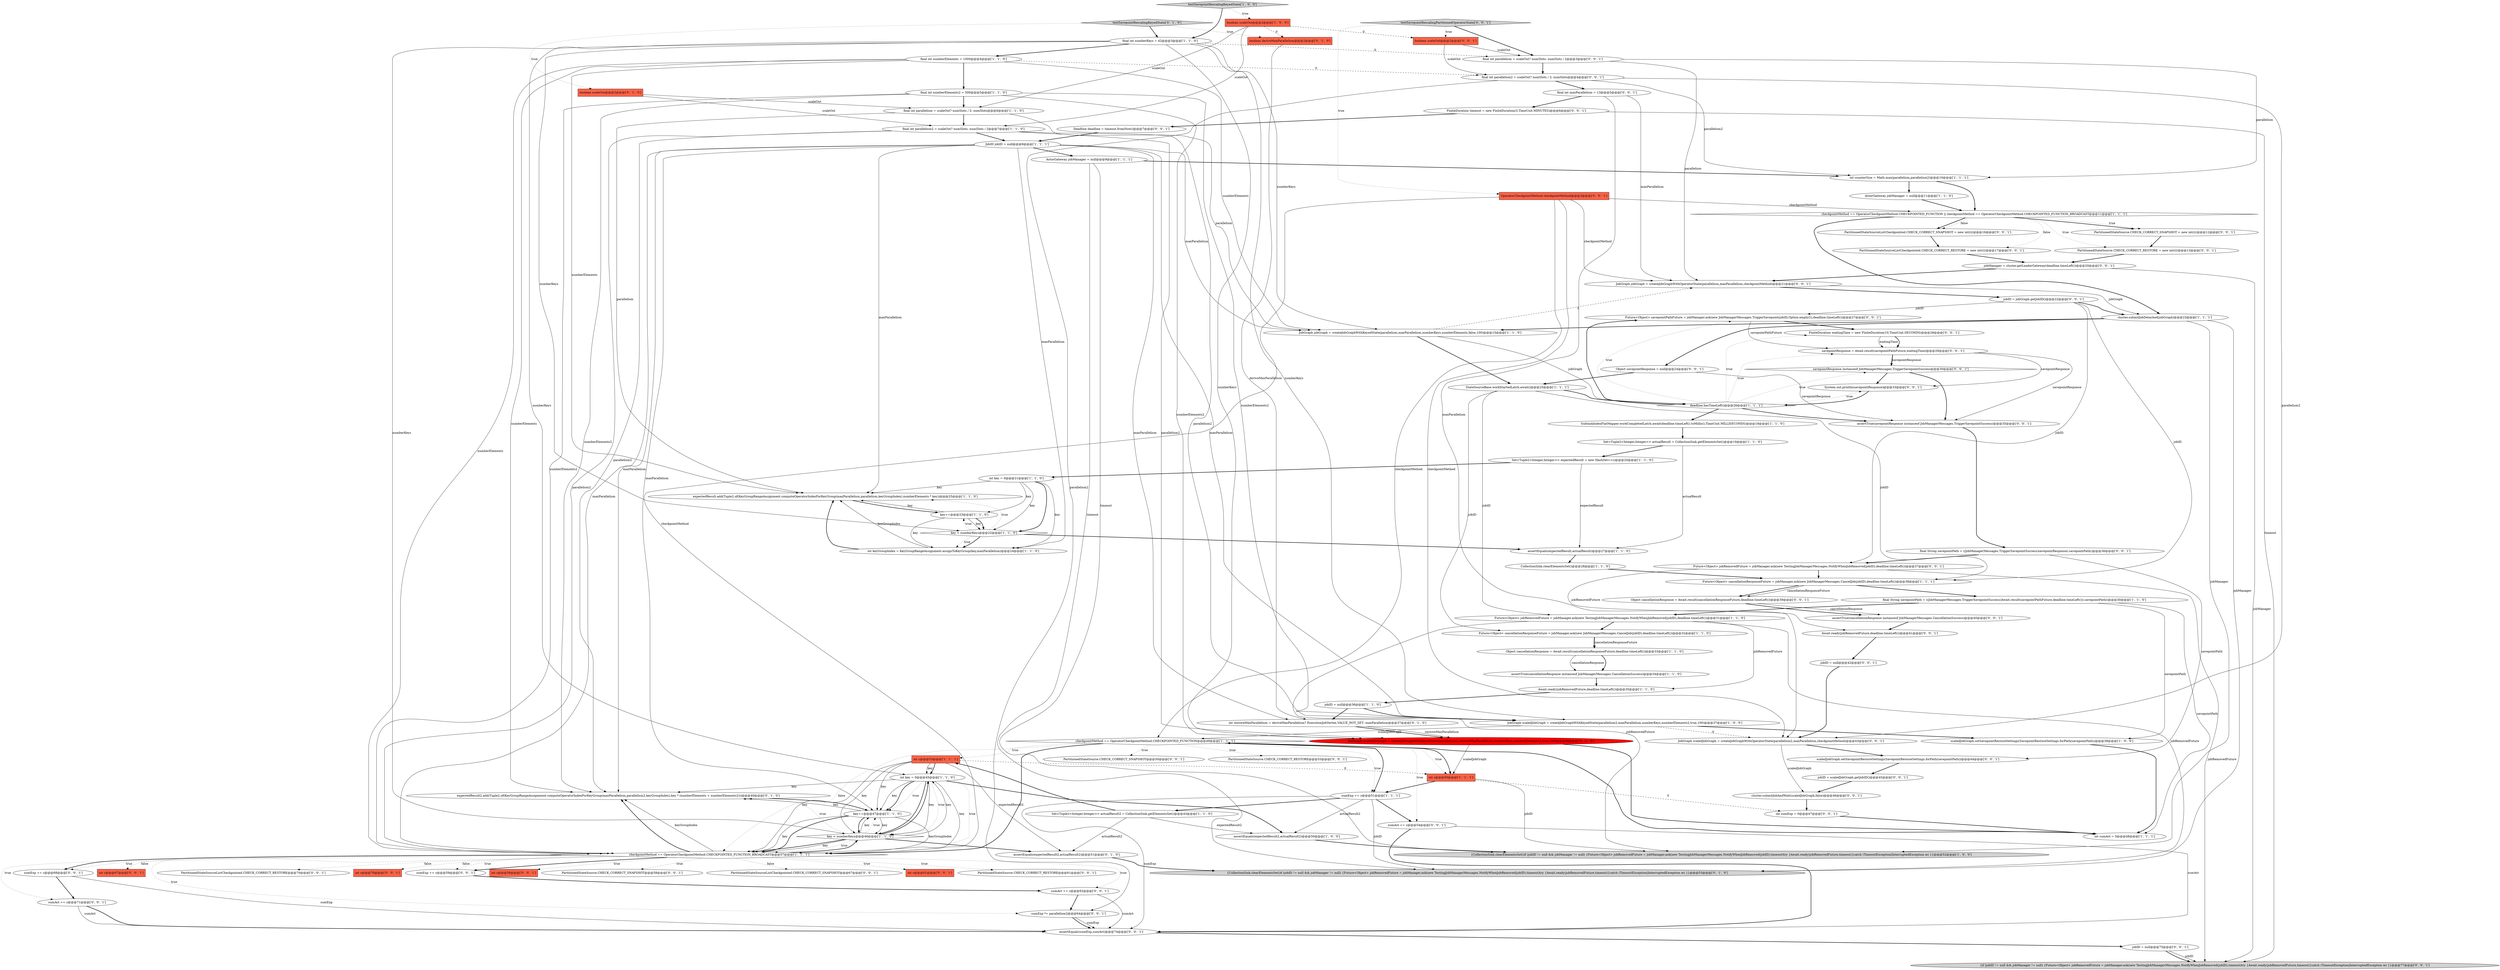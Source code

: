 digraph {
75 [style = filled, label = "PartitionedStateSource.CHECK_CORRECT_RESTORE@@@53@@@['0', '0', '1']", fillcolor = white, shape = ellipse image = "AAA0AAABBB3BBB"];
66 [style = filled, label = "PartitionedStateSourceListCheckpointed.CHECK_CORRECT_SNAPSHOT = new int((((@@@16@@@['0', '0', '1']", fillcolor = white, shape = ellipse image = "AAA0AAABBB3BBB"];
84 [style = filled, label = "int c@@@70@@@['0', '0', '1']", fillcolor = tomato, shape = box image = "AAA0AAABBB3BBB"];
74 [style = filled, label = "FiniteDuration waitingTime = new FiniteDuration(10,TimeUnit.SECONDS)@@@28@@@['0', '0', '1']", fillcolor = white, shape = ellipse image = "AAA0AAABBB3BBB"];
59 [style = filled, label = "sumExp += c@@@68@@@['0', '0', '1']", fillcolor = white, shape = ellipse image = "AAA0AAABBB3BBB"];
41 [style = filled, label = "deadline.hasTimeLeft()@@@26@@@['1', '1', '1']", fillcolor = white, shape = diamond image = "AAA0AAABBB1BBB"];
5 [style = filled, label = "JobGraph scaledJobGraph = createJobGraphWithKeyedState(parallelism2,maxParallelism,numberKeys,numberElements2,true,100)@@@37@@@['1', '0', '0']", fillcolor = white, shape = ellipse image = "AAA0AAABBB1BBB"];
13 [style = filled, label = "int key = 0@@@45@@@['1', '1', '0']", fillcolor = white, shape = ellipse image = "AAA0AAABBB1BBB"];
95 [style = filled, label = "jobID = null@@@42@@@['0', '0', '1']", fillcolor = white, shape = ellipse image = "AAA0AAABBB3BBB"];
79 [style = filled, label = "Object cancellationResponse = Await.result(cancellationResponseFuture,deadline.timeLeft())@@@39@@@['0', '0', '1']", fillcolor = white, shape = ellipse image = "AAA0AAABBB3BBB"];
48 [style = filled, label = "testSavepointRescalingKeyedState['0', '1', '0']", fillcolor = lightgray, shape = diamond image = "AAA0AAABBB2BBB"];
6 [style = filled, label = "{CollectionSink.clearElementsSet()if (jobID != null && jobManager != null) {Future<Object> jobRemovedFuture = jobManager.ask(new TestingJobManagerMessages.NotifyWhenJobRemoved(jobID),timeout)try {Await.ready(jobRemovedFuture,timeout)}catch (TimeoutException|InterruptedException ie) }}@@@52@@@['1', '0', '0']", fillcolor = lightgray, shape = ellipse image = "AAA0AAABBB1BBB"];
64 [style = filled, label = "jobID = scaledJobGraph.getJobID()@@@45@@@['0', '0', '1']", fillcolor = white, shape = ellipse image = "AAA0AAABBB3BBB"];
23 [style = filled, label = "jobID = null@@@36@@@['1', '1', '0']", fillcolor = white, shape = ellipse image = "AAA0AAABBB1BBB"];
53 [style = filled, label = "expectedResult2.add(Tuple2.of(KeyGroupRangeAssignment.computeOperatorIndexForKeyGroup(maxParallelism,parallelism2,keyGroupIndex),key * (numberElements + numberElements2)))@@@49@@@['0', '1', '0']", fillcolor = white, shape = ellipse image = "AAA0AAABBB2BBB"];
16 [style = filled, label = "expectedResult.add(Tuple2.of(KeyGroupRangeAssignment.computeOperatorIndexForKeyGroup(maxParallelism,parallelism,keyGroupIndex),numberElements * key))@@@25@@@['1', '1', '0']", fillcolor = white, shape = ellipse image = "AAA0AAABBB1BBB"];
83 [style = filled, label = "jobManager = cluster.getLeaderGateway(deadline.timeLeft())@@@20@@@['0', '0', '1']", fillcolor = white, shape = ellipse image = "AAA0AAABBB3BBB"];
105 [style = filled, label = "PartitionedStateSource.CHECK_CORRECT_RESTORE = new int((((@@@13@@@['0', '0', '1']", fillcolor = white, shape = ellipse image = "AAA0AAABBB3BBB"];
85 [style = filled, label = "OperatorCheckpointMethod checkpointMethod@@@2@@@['0', '0', '1']", fillcolor = tomato, shape = box image = "AAA0AAABBB3BBB"];
42 [style = filled, label = "Future<Object> jobRemovedFuture = jobManager.ask(new TestingJobManagerMessages.NotifyWhenJobRemoved(jobID),deadline.timeLeft())@@@31@@@['1', '1', '0']", fillcolor = white, shape = ellipse image = "AAA0AAABBB1BBB"];
63 [style = filled, label = "int c@@@58@@@['0', '0', '1']", fillcolor = tomato, shape = box image = "AAA0AAABBB3BBB"];
107 [style = filled, label = "PartitionedStateSource.CHECK_CORRECT_SNAPSHOT@@@58@@@['0', '0', '1']", fillcolor = white, shape = ellipse image = "AAA0AAABBB3BBB"];
54 [style = filled, label = "boolean deriveMaxParallelism@@@2@@@['0', '1', '0']", fillcolor = tomato, shape = box image = "AAA1AAABBB2BBB"];
58 [style = filled, label = "PartitionedStateSourceListCheckpointed.CHECK_CORRECT_SNAPSHOT@@@67@@@['0', '0', '1']", fillcolor = white, shape = ellipse image = "AAA0AAABBB3BBB"];
96 [style = filled, label = "int c@@@61@@@['0', '0', '1']", fillcolor = tomato, shape = box image = "AAA0AAABBB3BBB"];
93 [style = filled, label = "{if (jobID != null && jobManager != null) {Future<Object> jobRemovedFuture = jobManager.ask(new TestingJobManagerMessages.NotifyWhenJobRemoved(jobID),timeout)try {Await.ready(jobRemovedFuture,timeout)}catch (TimeoutException|InterruptedException ie) }}@@@77@@@['0', '0', '1']", fillcolor = lightgray, shape = ellipse image = "AAA0AAABBB3BBB"];
52 [style = filled, label = "boolean scaleOut@@@2@@@['0', '1', '0']", fillcolor = tomato, shape = box image = "AAA0AAABBB2BBB"];
70 [style = filled, label = "assertEquals(sumExp,sumAct)@@@74@@@['0', '0', '1']", fillcolor = white, shape = ellipse image = "AAA0AAABBB3BBB"];
34 [style = filled, label = "final int numberElements2 = 500@@@5@@@['1', '1', '0']", fillcolor = white, shape = ellipse image = "AAA0AAABBB1BBB"];
32 [style = filled, label = "SubtaskIndexFlatMapper.workCompletedLatch.await(deadline.timeLeft().toMillis(),TimeUnit.MILLISECONDS)@@@18@@@['1', '1', '0']", fillcolor = white, shape = ellipse image = "AAA0AAABBB1BBB"];
103 [style = filled, label = "PartitionedStateSource.CHECK_CORRECT_RESTORE@@@61@@@['0', '0', '1']", fillcolor = white, shape = ellipse image = "AAA0AAABBB3BBB"];
40 [style = filled, label = "ActorGateway jobManager = null@@@9@@@['1', '1', '1']", fillcolor = white, shape = ellipse image = "AAA0AAABBB1BBB"];
49 [style = filled, label = "JobGraph scaledJobGraph = createJobGraphWithKeyedState(parallelism2,restoreMaxParallelism,numberKeys,numberElements2,true,100)@@@38@@@['0', '1', '0']", fillcolor = red, shape = ellipse image = "AAA1AAABBB2BBB"];
10 [style = filled, label = "CollectionSink.clearElementsSet()@@@28@@@['1', '1', '0']", fillcolor = white, shape = ellipse image = "AAA0AAABBB1BBB"];
91 [style = filled, label = "sumAct += c@@@54@@@['0', '0', '1']", fillcolor = white, shape = ellipse image = "AAA0AAABBB3BBB"];
100 [style = filled, label = "boolean scaleOut@@@2@@@['0', '0', '1']", fillcolor = tomato, shape = box image = "AAA0AAABBB3BBB"];
61 [style = filled, label = "jobID = jobGraph.getJobID()@@@22@@@['0', '0', '1']", fillcolor = white, shape = ellipse image = "AAA0AAABBB3BBB"];
50 [style = filled, label = "assertEquals(expectedResult2,actualResult2)@@@51@@@['0', '1', '0']", fillcolor = white, shape = ellipse image = "AAA0AAABBB2BBB"];
89 [style = filled, label = "savepointResponse instanceof JobManagerMessages.TriggerSavepointSuccess@@@30@@@['0', '0', '1']", fillcolor = white, shape = diamond image = "AAA0AAABBB3BBB"];
82 [style = filled, label = "testSavepointRescalingPartitionedOperatorState['0', '0', '1']", fillcolor = lightgray, shape = diamond image = "AAA0AAABBB3BBB"];
36 [style = filled, label = "key++@@@23@@@['1', '1', '0']", fillcolor = white, shape = ellipse image = "AAA0AAABBB1BBB"];
60 [style = filled, label = "Deadline deadline = timeout.fromNow()@@@7@@@['0', '0', '1']", fillcolor = white, shape = ellipse image = "AAA0AAABBB3BBB"];
94 [style = filled, label = "final String savepointPath = ((JobManagerMessages.TriggerSavepointSuccess)savepointResponse).savepointPath()@@@36@@@['0', '0', '1']", fillcolor = white, shape = ellipse image = "AAA0AAABBB3BBB"];
88 [style = filled, label = "scaledJobGraph.setSavepointRestoreSettings(SavepointRestoreSettings.forPath(savepointPath))@@@44@@@['0', '0', '1']", fillcolor = white, shape = ellipse image = "AAA0AAABBB3BBB"];
35 [style = filled, label = "checkpointMethod == OperatorCheckpointMethod.CHECKPOINTED_FUNCTION || checkpointMethod == OperatorCheckpointMethod.CHECKPOINTED_FUNCTION_BROADCAST@@@11@@@['1', '1', '1']", fillcolor = white, shape = diamond image = "AAA0AAABBB1BBB"];
14 [style = filled, label = "int counterSize = Math.max(parallelism,parallelism2)@@@10@@@['1', '1', '1']", fillcolor = white, shape = ellipse image = "AAA0AAABBB1BBB"];
86 [style = filled, label = "final int parallelism2 = scaleOut? numSlots / 2: numSlots@@@4@@@['0', '0', '1']", fillcolor = white, shape = ellipse image = "AAA0AAABBB3BBB"];
47 [style = filled, label = "JobID jobID = null@@@8@@@['1', '1', '1']", fillcolor = white, shape = ellipse image = "AAA0AAABBB1BBB"];
67 [style = filled, label = "sumExp *= parallelism2@@@64@@@['0', '0', '1']", fillcolor = white, shape = ellipse image = "AAA0AAABBB3BBB"];
97 [style = filled, label = "Future<Object> jobRemovedFuture = jobManager.ask(new TestingJobManagerMessages.NotifyWhenJobRemoved(jobID),deadline.timeLeft())@@@37@@@['0', '0', '1']", fillcolor = white, shape = ellipse image = "AAA0AAABBB3BBB"];
28 [style = filled, label = "int c@@@53@@@['1', '1', '1']", fillcolor = tomato, shape = box image = "AAA0AAABBB1BBB"];
31 [style = filled, label = "sumExp += c@@@51@@@['1', '1', '1']", fillcolor = white, shape = ellipse image = "AAA0AAABBB1BBB"];
9 [style = filled, label = "StateSourceBase.workStartedLatch.await()@@@25@@@['1', '1', '1']", fillcolor = white, shape = ellipse image = "AAA0AAABBB1BBB"];
4 [style = filled, label = "assertEquals(expectedResult,actualResult)@@@27@@@['1', '1', '0']", fillcolor = white, shape = ellipse image = "AAA0AAABBB1BBB"];
1 [style = filled, label = "assertEquals(expectedResult2,actualResult2)@@@50@@@['1', '0', '0']", fillcolor = white, shape = ellipse image = "AAA0AAABBB1BBB"];
29 [style = filled, label = "boolean scaleOut@@@2@@@['1', '0', '0']", fillcolor = tomato, shape = box image = "AAA1AAABBB1BBB"];
39 [style = filled, label = "int c@@@50@@@['1', '1', '1']", fillcolor = tomato, shape = box image = "AAA0AAABBB1BBB"];
2 [style = filled, label = "final int numberKeys = 42@@@3@@@['1', '1', '0']", fillcolor = white, shape = ellipse image = "AAA0AAABBB1BBB"];
11 [style = filled, label = "Set<Tuple2<Integer,Integer>> expectedResult = new HashSet<>()@@@20@@@['1', '1', '0']", fillcolor = white, shape = ellipse image = "AAA0AAABBB1BBB"];
17 [style = filled, label = "Set<Tuple2<Integer,Integer>> actualResult2 = CollectionSink.getElementsSet()@@@43@@@['1', '1', '0']", fillcolor = white, shape = ellipse image = "AAA0AAABBB1BBB"];
15 [style = filled, label = "Future<Object> cancellationResponseFuture = jobManager.ask(new JobManagerMessages.CancelJob(jobID),deadline.timeLeft())@@@32@@@['1', '1', '0']", fillcolor = white, shape = ellipse image = "AAA0AAABBB1BBB"];
27 [style = filled, label = "final int numberElements = 1000@@@4@@@['1', '1', '0']", fillcolor = white, shape = ellipse image = "AAA0AAABBB1BBB"];
106 [style = filled, label = "savepointResponse = Await.result(savepointPathFuture,waitingTime)@@@29@@@['0', '0', '1']", fillcolor = white, shape = ellipse image = "AAA0AAABBB3BBB"];
104 [style = filled, label = "JobGraph jobGraph = createJobGraphWithOperatorState(parallelism,maxParallelism,checkpointMethod)@@@21@@@['0', '0', '1']", fillcolor = white, shape = ellipse image = "AAA0AAABBB3BBB"];
12 [style = filled, label = "final int parallelism2 = scaleOut? numSlots: numSlots / 2@@@7@@@['1', '1', '0']", fillcolor = white, shape = ellipse image = "AAA0AAABBB1BBB"];
90 [style = filled, label = "cluster.submitJobAndWait(scaledJobGraph,false)@@@46@@@['0', '0', '1']", fillcolor = white, shape = ellipse image = "AAA0AAABBB3BBB"];
76 [style = filled, label = "int c@@@67@@@['0', '0', '1']", fillcolor = tomato, shape = box image = "AAA0AAABBB3BBB"];
101 [style = filled, label = "FiniteDuration timeout = new FiniteDuration(3,TimeUnit.MINUTES)@@@6@@@['0', '0', '1']", fillcolor = white, shape = ellipse image = "AAA0AAABBB3BBB"];
24 [style = filled, label = "testSavepointRescalingKeyedState['1', '0', '0']", fillcolor = lightgray, shape = diamond image = "AAA0AAABBB1BBB"];
8 [style = filled, label = "Object cancellationResponse = Await.result(cancellationResponseFuture,deadline.timeLeft())@@@33@@@['1', '1', '0']", fillcolor = white, shape = ellipse image = "AAA0AAABBB1BBB"];
65 [style = filled, label = "Await.ready(jobRemovedFuture,deadline.timeLeft())@@@41@@@['0', '0', '1']", fillcolor = white, shape = ellipse image = "AAA0AAABBB3BBB"];
33 [style = filled, label = "checkpointMethod == OperatorCheckpointMethod.CHECKPOINTED_FUNCTION_BROADCAST@@@57@@@['1', '1', '1']", fillcolor = white, shape = diamond image = "AAA0AAABBB1BBB"];
78 [style = filled, label = "System.out.println(savepointResponse)@@@33@@@['0', '0', '1']", fillcolor = white, shape = ellipse image = "AAA0AAABBB3BBB"];
87 [style = filled, label = "jobID = null@@@75@@@['0', '0', '1']", fillcolor = white, shape = ellipse image = "AAA0AAABBB3BBB"];
44 [style = filled, label = "Future<Object> cancellationResponseFuture = jobManager.ask(new JobManagerMessages.CancelJob(jobID),deadline.timeLeft())@@@38@@@['1', '1', '1']", fillcolor = white, shape = ellipse image = "AAA0AAABBB1BBB"];
43 [style = filled, label = "checkpointMethod == OperatorCheckpointMethod.CHECKPOINTED_FUNCTION@@@49@@@['1', '1', '1']", fillcolor = white, shape = diamond image = "AAA0AAABBB1BBB"];
46 [style = filled, label = "int sumAct = 0@@@48@@@['1', '1', '1']", fillcolor = white, shape = ellipse image = "AAA0AAABBB1BBB"];
92 [style = filled, label = "sumAct += c@@@62@@@['0', '0', '1']", fillcolor = white, shape = ellipse image = "AAA0AAABBB3BBB"];
72 [style = filled, label = "assertTrue(savepointResponse instanceof JobManagerMessages.TriggerSavepointSuccess)@@@35@@@['0', '0', '1']", fillcolor = white, shape = ellipse image = "AAA0AAABBB3BBB"];
80 [style = filled, label = "assertTrue(cancellationResponse instanceof JobManagerMessages.CancellationSuccess)@@@40@@@['0', '0', '1']", fillcolor = white, shape = ellipse image = "AAA0AAABBB3BBB"];
57 [style = filled, label = "final int parallelism = scaleOut? numSlots: numSlots / 2@@@3@@@['0', '0', '1']", fillcolor = white, shape = ellipse image = "AAA0AAABBB3BBB"];
81 [style = filled, label = "PartitionedStateSource.CHECK_CORRECT_SNAPSHOT = new int((((@@@12@@@['0', '0', '1']", fillcolor = white, shape = ellipse image = "AAA0AAABBB3BBB"];
20 [style = filled, label = "Set<Tuple2<Integer,Integer>> actualResult = CollectionSink.getElementsSet()@@@19@@@['1', '1', '0']", fillcolor = white, shape = ellipse image = "AAA0AAABBB1BBB"];
56 [style = filled, label = "final int maxParallelism = 13@@@5@@@['0', '0', '1']", fillcolor = white, shape = ellipse image = "AAA0AAABBB3BBB"];
102 [style = filled, label = "sumAct += c@@@71@@@['0', '0', '1']", fillcolor = white, shape = ellipse image = "AAA0AAABBB3BBB"];
69 [style = filled, label = "PartitionedStateSourceListCheckpointed.CHECK_CORRECT_RESTORE@@@70@@@['0', '0', '1']", fillcolor = white, shape = ellipse image = "AAA0AAABBB3BBB"];
25 [style = filled, label = "Await.ready(jobRemovedFuture,deadline.timeLeft())@@@35@@@['1', '1', '0']", fillcolor = white, shape = ellipse image = "AAA0AAABBB1BBB"];
30 [style = filled, label = "key < numberKeys@@@46@@@['1', '1', '0']", fillcolor = white, shape = diamond image = "AAA0AAABBB1BBB"];
68 [style = filled, label = "JobGraph scaledJobGraph = createJobGraphWithOperatorState(parallelism2,maxParallelism,checkpointMethod)@@@43@@@['0', '0', '1']", fillcolor = white, shape = ellipse image = "AAA0AAABBB3BBB"];
37 [style = filled, label = "int keyGroupIndex = KeyGroupRangeAssignment.assignToKeyGroup(key,maxParallelism)@@@24@@@['1', '1', '0']", fillcolor = white, shape = ellipse image = "AAA0AAABBB1BBB"];
7 [style = filled, label = "ActorGateway jobManager = null@@@11@@@['1', '1', '0']", fillcolor = white, shape = ellipse image = "AAA0AAABBB1BBB"];
77 [style = filled, label = "PartitionedStateSourceListCheckpointed.CHECK_CORRECT_RESTORE = new int((((@@@17@@@['0', '0', '1']", fillcolor = white, shape = ellipse image = "AAA0AAABBB3BBB"];
99 [style = filled, label = "int sumExp = 0@@@47@@@['0', '0', '1']", fillcolor = white, shape = ellipse image = "AAA0AAABBB3BBB"];
21 [style = filled, label = "key < numberKeys@@@22@@@['1', '1', '0']", fillcolor = white, shape = diamond image = "AAA0AAABBB1BBB"];
45 [style = filled, label = "key++@@@47@@@['1', '1', '0']", fillcolor = white, shape = ellipse image = "AAA0AAABBB1BBB"];
55 [style = filled, label = "int restoreMaxParallelism = deriveMaxParallelism? ExecutionJobVertex.VALUE_NOT_SET: maxParallelism@@@37@@@['0', '1', '0']", fillcolor = white, shape = ellipse image = "AAA0AAABBB2BBB"];
71 [style = filled, label = "Future<Object> savepointPathFuture = jobManager.ask(new JobManagerMessages.TriggerSavepoint(jobID,Option.empty()),deadline.timeLeft())@@@27@@@['0', '0', '1']", fillcolor = white, shape = ellipse image = "AAA0AAABBB3BBB"];
3 [style = filled, label = "int key = 0@@@21@@@['1', '1', '0']", fillcolor = white, shape = ellipse image = "AAA0AAABBB1BBB"];
51 [style = filled, label = "{CollectionSink.clearElementsSet()if (jobID != null && jobManager != null) {Future<Object> jobRemovedFuture = jobManager.ask(new TestingJobManagerMessages.NotifyWhenJobRemoved(jobID),timeout)try {Await.ready(jobRemovedFuture,timeout)}catch (TimeoutException|InterruptedException ie) }}@@@53@@@['0', '1', '0']", fillcolor = lightgray, shape = ellipse image = "AAA0AAABBB2BBB"];
19 [style = filled, label = "scaledJobGraph.setSavepointRestoreSettings(SavepointRestoreSettings.forPath(savepointPath))@@@38@@@['1', '0', '0']", fillcolor = white, shape = ellipse image = "AAA0AAABBB1BBB"];
38 [style = filled, label = "JobGraph jobGraph = createJobGraphWithKeyedState(parallelism,maxParallelism,numberKeys,numberElements,false,100)@@@15@@@['1', '1', '0']", fillcolor = white, shape = ellipse image = "AAA0AAABBB1BBB"];
18 [style = filled, label = "final String savepointPath = ((JobManagerMessages.TriggerSavepointSuccess)Await.result(savepointPathFuture,deadline.timeLeft())).savepointPath()@@@30@@@['1', '1', '0']", fillcolor = white, shape = ellipse image = "AAA0AAABBB1BBB"];
22 [style = filled, label = "assertTrue(cancellationResponse instanceof JobManagerMessages.CancellationSuccess)@@@34@@@['1', '1', '0']", fillcolor = white, shape = ellipse image = "AAA0AAABBB1BBB"];
62 [style = filled, label = "PartitionedStateSource.CHECK_CORRECT_SNAPSHOT@@@50@@@['0', '0', '1']", fillcolor = white, shape = ellipse image = "AAA0AAABBB3BBB"];
0 [style = filled, label = "final int parallelism = scaleOut? numSlots / 2: numSlots@@@6@@@['1', '1', '0']", fillcolor = white, shape = ellipse image = "AAA0AAABBB1BBB"];
73 [style = filled, label = "sumExp += c@@@59@@@['0', '0', '1']", fillcolor = white, shape = ellipse image = "AAA0AAABBB3BBB"];
26 [style = filled, label = "cluster.submitJobDetached(jobGraph)@@@23@@@['1', '1', '1']", fillcolor = white, shape = ellipse image = "AAA0AAABBB1BBB"];
98 [style = filled, label = "Object savepointResponse = null@@@24@@@['0', '0', '1']", fillcolor = white, shape = ellipse image = "AAA0AAABBB3BBB"];
5->43 [style = solid, label="scaledJobGraph"];
39->6 [style = solid, label="jobID"];
33->67 [style = dotted, label="true"];
43->62 [style = dotted, label="true"];
30->13 [style = bold, label=""];
106->72 [style = solid, label="savepointResponse"];
52->12 [style = solid, label="scaleOut"];
79->80 [style = solid, label="cancellationResponse"];
14->35 [style = bold, label=""];
102->70 [style = bold, label=""];
90->99 [style = bold, label=""];
55->49 [style = bold, label=""];
52->0 [style = solid, label="scaleOut"];
97->93 [style = solid, label="jobRemovedFuture"];
7->35 [style = bold, label=""];
45->33 [style = bold, label=""];
31->91 [style = bold, label=""];
43->75 [style = dotted, label="true"];
28->39 [style = dashed, label="0"];
98->9 [style = bold, label=""];
12->53 [style = solid, label="parallelism2"];
49->39 [style = solid, label="scaledJobGraph"];
27->38 [style = solid, label="numberElements"];
45->30 [style = bold, label=""];
13->1 [style = bold, label=""];
47->45 [style = solid, label="maxParallelism"];
34->5 [style = solid, label="numberElements2"];
14->7 [style = bold, label=""];
33->92 [style = dotted, label="true"];
13->30 [style = solid, label="key"];
12->47 [style = bold, label=""];
78->41 [style = bold, label=""];
72->94 [style = bold, label=""];
42->51 [style = solid, label="jobRemovedFuture"];
57->86 [style = bold, label=""];
60->47 [style = bold, label=""];
43->39 [style = dotted, label="true"];
47->55 [style = solid, label="maxParallelism"];
85->43 [style = solid, label="checkpointMethod"];
18->19 [style = solid, label="savepointPath"];
39->31 [style = bold, label=""];
71->74 [style = bold, label=""];
40->6 [style = solid, label="timeout"];
106->78 [style = solid, label="savepointResponse"];
74->106 [style = bold, label=""];
99->46 [style = bold, label=""];
29->12 [style = solid, label="scaleOut"];
56->104 [style = solid, label="maxParallelism"];
13->45 [style = bold, label=""];
94->88 [style = solid, label="savepointPath"];
47->33 [style = solid, label="maxParallelism"];
21->37 [style = dotted, label="true"];
47->37 [style = solid, label="maxParallelism"];
44->18 [style = bold, label=""];
33->84 [style = dotted, label="false"];
44->79 [style = bold, label=""];
32->20 [style = bold, label=""];
35->105 [style = dotted, label="true"];
45->30 [style = solid, label="key"];
98->72 [style = solid, label="savepointResponse"];
59->70 [style = solid, label="sumExp"];
42->15 [style = bold, label=""];
48->54 [style = dotted, label="true"];
30->33 [style = dotted, label="true"];
89->72 [style = bold, label=""];
22->25 [style = bold, label=""];
86->56 [style = bold, label=""];
41->32 [style = bold, label=""];
61->26 [style = bold, label=""];
35->66 [style = bold, label=""];
48->2 [style = bold, label=""];
28->45 [style = solid, label="key"];
82->100 [style = dotted, label="true"];
29->0 [style = solid, label="scaleOut"];
36->16 [style = solid, label="key"];
17->1 [style = solid, label="expectedResult2"];
42->25 [style = solid, label="jobRemovedFuture"];
26->51 [style = solid, label="jobManager"];
105->83 [style = bold, label=""];
83->104 [style = bold, label=""];
67->70 [style = solid, label="sumExp"];
34->33 [style = solid, label="numberElements2"];
94->97 [style = bold, label=""];
29->54 [style = dashed, label="0"];
86->68 [style = solid, label="parallelism2"];
101->93 [style = solid, label="timeout"];
28->33 [style = solid, label="key"];
40->51 [style = solid, label="timeout"];
68->88 [style = bold, label=""];
92->67 [style = bold, label=""];
45->53 [style = solid, label="key"];
3->36 [style = solid, label="key"];
0->38 [style = solid, label="parallelism"];
34->0 [style = bold, label=""];
8->22 [style = bold, label=""];
30->53 [style = dotted, label="true"];
47->5 [style = solid, label="maxParallelism"];
2->38 [style = solid, label="numberKeys"];
21->37 [style = bold, label=""];
35->77 [style = dotted, label="false"];
10->44 [style = bold, label=""];
49->46 [style = bold, label=""];
65->95 [style = bold, label=""];
88->64 [style = bold, label=""];
30->45 [style = solid, label="key"];
47->53 [style = solid, label="maxParallelism"];
11->4 [style = solid, label="expectedResult"];
97->65 [style = solid, label="jobRemovedFuture"];
89->78 [style = bold, label=""];
91->70 [style = bold, label=""];
86->14 [style = solid, label="parallelism2"];
33->30 [style = bold, label=""];
2->27 [style = bold, label=""];
43->33 [style = bold, label=""];
43->28 [style = dotted, label="true"];
38->41 [style = solid, label="jobGraph"];
54->55 [style = solid, label="deriveMaxParallelism"];
41->71 [style = bold, label=""];
33->107 [style = dotted, label="true"];
19->46 [style = bold, label=""];
28->30 [style = solid, label="key"];
56->101 [style = bold, label=""];
21->16 [style = dotted, label="true"];
9->42 [style = solid, label="jobID"];
33->59 [style = dotted, label="true"];
55->49 [style = solid, label="restoreMaxParallelism"];
13->33 [style = solid, label="key"];
61->97 [style = solid, label="jobID"];
5->68 [style = dashed, label="0"];
37->16 [style = bold, label=""];
35->81 [style = bold, label=""];
30->45 [style = dotted, label="true"];
43->33 [style = dotted, label="false"];
21->4 [style = bold, label=""];
46->43 [style = bold, label=""];
36->21 [style = solid, label="key"];
4->10 [style = bold, label=""];
13->45 [style = dotted, label="true"];
16->36 [style = bold, label=""];
9->15 [style = solid, label="jobID"];
57->14 [style = solid, label="parallelism"];
44->79 [style = solid, label="cancellationResponseFuture"];
33->103 [style = dotted, label="true"];
23->5 [style = bold, label=""];
30->33 [style = bold, label=""];
48->52 [style = dotted, label="true"];
82->85 [style = dotted, label="true"];
47->40 [style = bold, label=""];
2->30 [style = solid, label="numberKeys"];
0->12 [style = bold, label=""];
64->90 [style = bold, label=""];
79->80 [style = bold, label=""];
67->70 [style = bold, label=""];
68->90 [style = solid, label="scaledJobGraph"];
85->35 [style = solid, label="checkpointMethod"];
38->9 [style = bold, label=""];
39->99 [style = dashed, label="0"];
18->46 [style = solid, label="savepointPath"];
26->6 [style = solid, label="jobManager"];
45->33 [style = solid, label="keyGroupIndex"];
31->51 [style = solid, label="jobID"];
83->93 [style = solid, label="jobManager"];
73->92 [style = bold, label=""];
82->57 [style = bold, label=""];
92->70 [style = solid, label="sumAct"];
30->50 [style = bold, label=""];
2->5 [style = solid, label="numberKeys"];
106->89 [style = solid, label="savepointResponse"];
15->8 [style = solid, label="cancellationResponseFuture"];
85->68 [style = solid, label="checkpointMethod"];
5->19 [style = bold, label=""];
61->44 [style = solid, label="jobID"];
27->34 [style = bold, label=""];
36->37 [style = solid, label="key"];
1->6 [style = bold, label=""];
13->53 [style = solid, label="key"];
20->4 [style = solid, label="actualResult"];
42->6 [style = solid, label="jobRemovedFuture"];
59->102 [style = bold, label=""];
11->3 [style = bold, label=""];
13->30 [style = dotted, label="true"];
13->33 [style = dotted, label="true"];
101->60 [style = bold, label=""];
102->70 [style = solid, label="sumAct"];
12->49 [style = solid, label="parallelism2"];
31->1 [style = solid, label="actualResult2"];
87->93 [style = solid, label="jobID"];
33->59 [style = bold, label=""];
33->96 [style = dotted, label="true"];
33->76 [style = dotted, label="false"];
33->58 [style = dotted, label="false"];
17->50 [style = solid, label="actualResult2"];
40->14 [style = bold, label=""];
77->83 [style = bold, label=""];
3->21 [style = bold, label=""];
85->104 [style = solid, label="checkpointMethod"];
3->21 [style = solid, label="key"];
41->89 [style = dotted, label="true"];
47->16 [style = solid, label="maxParallelism"];
31->17 [style = bold, label=""];
13->45 [style = solid, label="key"];
45->33 [style = solid, label="key"];
86->67 [style = solid, label="parallelism2"];
35->26 [style = bold, label=""];
43->39 [style = bold, label=""];
15->8 [style = bold, label=""];
57->104 [style = solid, label="parallelism"];
27->53 [style = solid, label="numberElements"];
87->93 [style = bold, label=""];
43->31 [style = bold, label=""];
20->11 [style = bold, label=""];
3->16 [style = solid, label="key"];
37->16 [style = solid, label="keyGroupIndex"];
2->21 [style = solid, label="numberKeys"];
12->33 [style = solid, label="parallelism2"];
85->33 [style = solid, label="checkpointMethod"];
31->70 [style = solid, label="sumExp"];
66->77 [style = bold, label=""];
34->49 [style = solid, label="numberElements2"];
106->89 [style = bold, label=""];
91->70 [style = solid, label="sumAct"];
24->2 [style = bold, label=""];
80->65 [style = bold, label=""];
38->104 [style = dashed, label="0"];
2->57 [style = dashed, label="0"];
25->23 [style = bold, label=""];
2->13 [style = solid, label="numberKeys"];
33->73 [style = dotted, label="true"];
28->13 [style = solid, label="key"];
24->29 [style = dotted, label="true"];
41->71 [style = dotted, label="true"];
74->106 [style = solid, label="waitingTime"];
56->68 [style = solid, label="maxParallelism"];
41->106 [style = dotted, label="true"];
30->33 [style = solid, label="key"];
28->13 [style = bold, label=""];
13->30 [style = bold, label=""];
27->86 [style = dashed, label="0"];
53->45 [style = bold, label=""];
33->53 [style = bold, label=""];
30->13 [style = solid, label="key"];
0->16 [style = solid, label="parallelism"];
33->53 [style = solid, label="keyGroupIndex"];
100->57 [style = solid, label="scaleOut"];
26->98 [style = bold, label=""];
41->78 [style = dotted, label="true"];
43->91 [style = dotted, label="true"];
100->86 [style = solid, label="scaleOut"];
61->71 [style = solid, label="jobID"];
9->41 [style = bold, label=""];
26->38 [style = bold, label=""];
36->21 [style = bold, label=""];
21->36 [style = dotted, label="true"];
27->16 [style = solid, label="numberElements"];
3->37 [style = solid, label="key"];
33->63 [style = dotted, label="true"];
17->28 [style = bold, label=""];
81->105 [style = bold, label=""];
29->100 [style = dashed, label="0"];
95->68 [style = bold, label=""];
33->102 [style = dotted, label="true"];
50->51 [style = bold, label=""];
33->73 [style = bold, label=""];
71->106 [style = solid, label="savepointPathFuture"];
70->87 [style = bold, label=""];
104->26 [style = solid, label="jobGraph"];
8->22 [style = solid, label="cancellationResponse"];
43->31 [style = dotted, label="true"];
27->33 [style = solid, label="numberElements"];
2->49 [style = solid, label="numberKeys"];
28->50 [style = solid, label="expectedResult2"];
33->69 [style = dotted, label="false"];
35->81 [style = dotted, label="true"];
97->44 [style = bold, label=""];
34->53 [style = solid, label="numberElements2"];
41->72 [style = bold, label=""];
41->74 [style = dotted, label="true"];
9->44 [style = solid, label="jobID"];
47->38 [style = solid, label="maxParallelism"];
35->66 [style = dotted, label="false"];
12->5 [style = solid, label="parallelism2"];
104->61 [style = bold, label=""];
23->55 [style = bold, label=""];
18->42 [style = bold, label=""];
}
